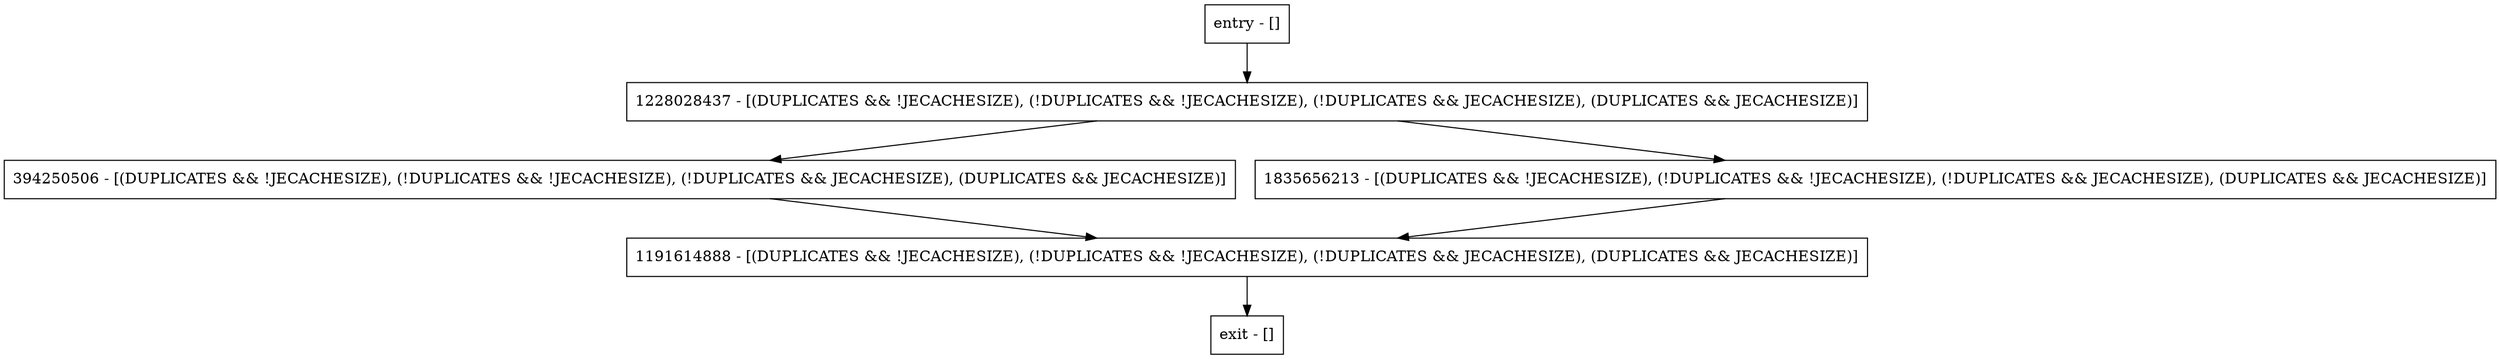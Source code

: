digraph getUtilizationRepairDone {
node [shape=record];
394250506 [label="394250506 - [(DUPLICATES && !JECACHESIZE), (!DUPLICATES && !JECACHESIZE), (!DUPLICATES && JECACHESIZE), (DUPLICATES && JECACHESIZE)]"];
entry [label="entry - []"];
exit [label="exit - []"];
1835656213 [label="1835656213 - [(DUPLICATES && !JECACHESIZE), (!DUPLICATES && !JECACHESIZE), (!DUPLICATES && JECACHESIZE), (DUPLICATES && JECACHESIZE)]"];
1191614888 [label="1191614888 - [(DUPLICATES && !JECACHESIZE), (!DUPLICATES && !JECACHESIZE), (!DUPLICATES && JECACHESIZE), (DUPLICATES && JECACHESIZE)]"];
1228028437 [label="1228028437 - [(DUPLICATES && !JECACHESIZE), (!DUPLICATES && !JECACHESIZE), (!DUPLICATES && JECACHESIZE), (DUPLICATES && JECACHESIZE)]"];
entry;
exit;
394250506 -> 1191614888;
entry -> 1228028437;
1835656213 -> 1191614888;
1191614888 -> exit;
1228028437 -> 394250506;
1228028437 -> 1835656213;
}
